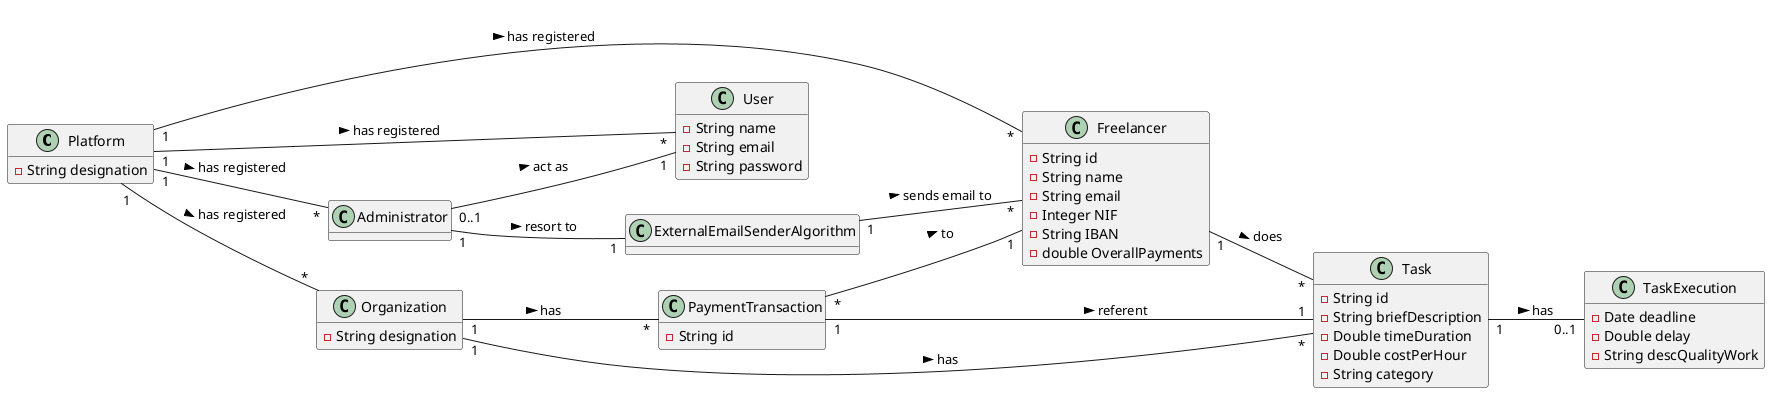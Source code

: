 @startuml

hide methods
left to right direction

class Platform {
  -String designation
}

class Administrator {

}

class User {
  -String name
  -String email
  -String password
}


class Freelancer {
  -String id
  -String name
  -String email
  -Integer NIF
  -String IBAN
  -double OverallPayments
}

class Organization {
  -String designation
}

class ExternalEmailSenderAlgorithm {

}

class Task {
  -String id
  -String briefDescription
  -Double timeDuration
  -Double costPerHour
  -String category
}

class PaymentTransaction {
  -String id
}

class TaskExecution{
  -Date deadline
  -Double delay
  -String descQualityWork
}

Platform "1" -- "*" Organization : has registered >
Platform "1" -- "*" Freelancer : has registered >
Platform "1" -- "*" User : has registered >
Platform "1" -- "*" Administrator : has registered >
Administrator "1" -- "1" ExternalEmailSenderAlgorithm : resort to >

Administrator "0..1" -- "1" User : act as >

Organization "1" -- "*" Task : has >
Organization "1" -- "*" PaymentTransaction : has >

ExternalEmailSenderAlgorithm "1" -- "*" Freelancer : sends email to >

Task"1" -- "0..1" TaskExecution : has >

Freelancer "1" -- "*" Task : does >

PaymentTransaction "*" -- "1" Freelancer : to >
PaymentTransaction "1" -- "1" Task : referent >

@enduml
